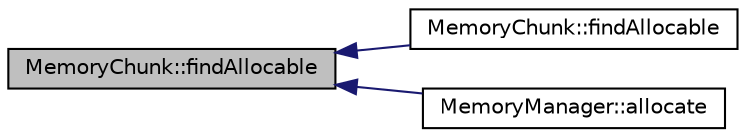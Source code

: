 digraph "MemoryChunk::findAllocable"
{
  edge [fontname="Helvetica",fontsize="10",labelfontname="Helvetica",labelfontsize="10"];
  node [fontname="Helvetica",fontsize="10",shape=record];
  rankdir="LR";
  Node47 [label="MemoryChunk::findAllocable",height=0.2,width=0.4,color="black", fillcolor="grey75", style="filled", fontcolor="black"];
  Node47 -> Node48 [dir="back",color="midnightblue",fontsize="10",style="solid",fontname="Helvetica"];
  Node48 [label="MemoryChunk::findAllocable",height=0.2,width=0.4,color="black", fillcolor="white", style="filled",URL="$d4/d1d/class_memory_chunk.html#a934f6242ec16c156bb099240b3fce0de"];
  Node47 -> Node49 [dir="back",color="midnightblue",fontsize="10",style="solid",fontname="Helvetica"];
  Node49 [label="MemoryManager::allocate",height=0.2,width=0.4,color="black", fillcolor="white", style="filled",URL="$d7/dff/class_memory_manager.html#a7a9a1ed8aa2df2885d4567eb7d18805a"];
}
